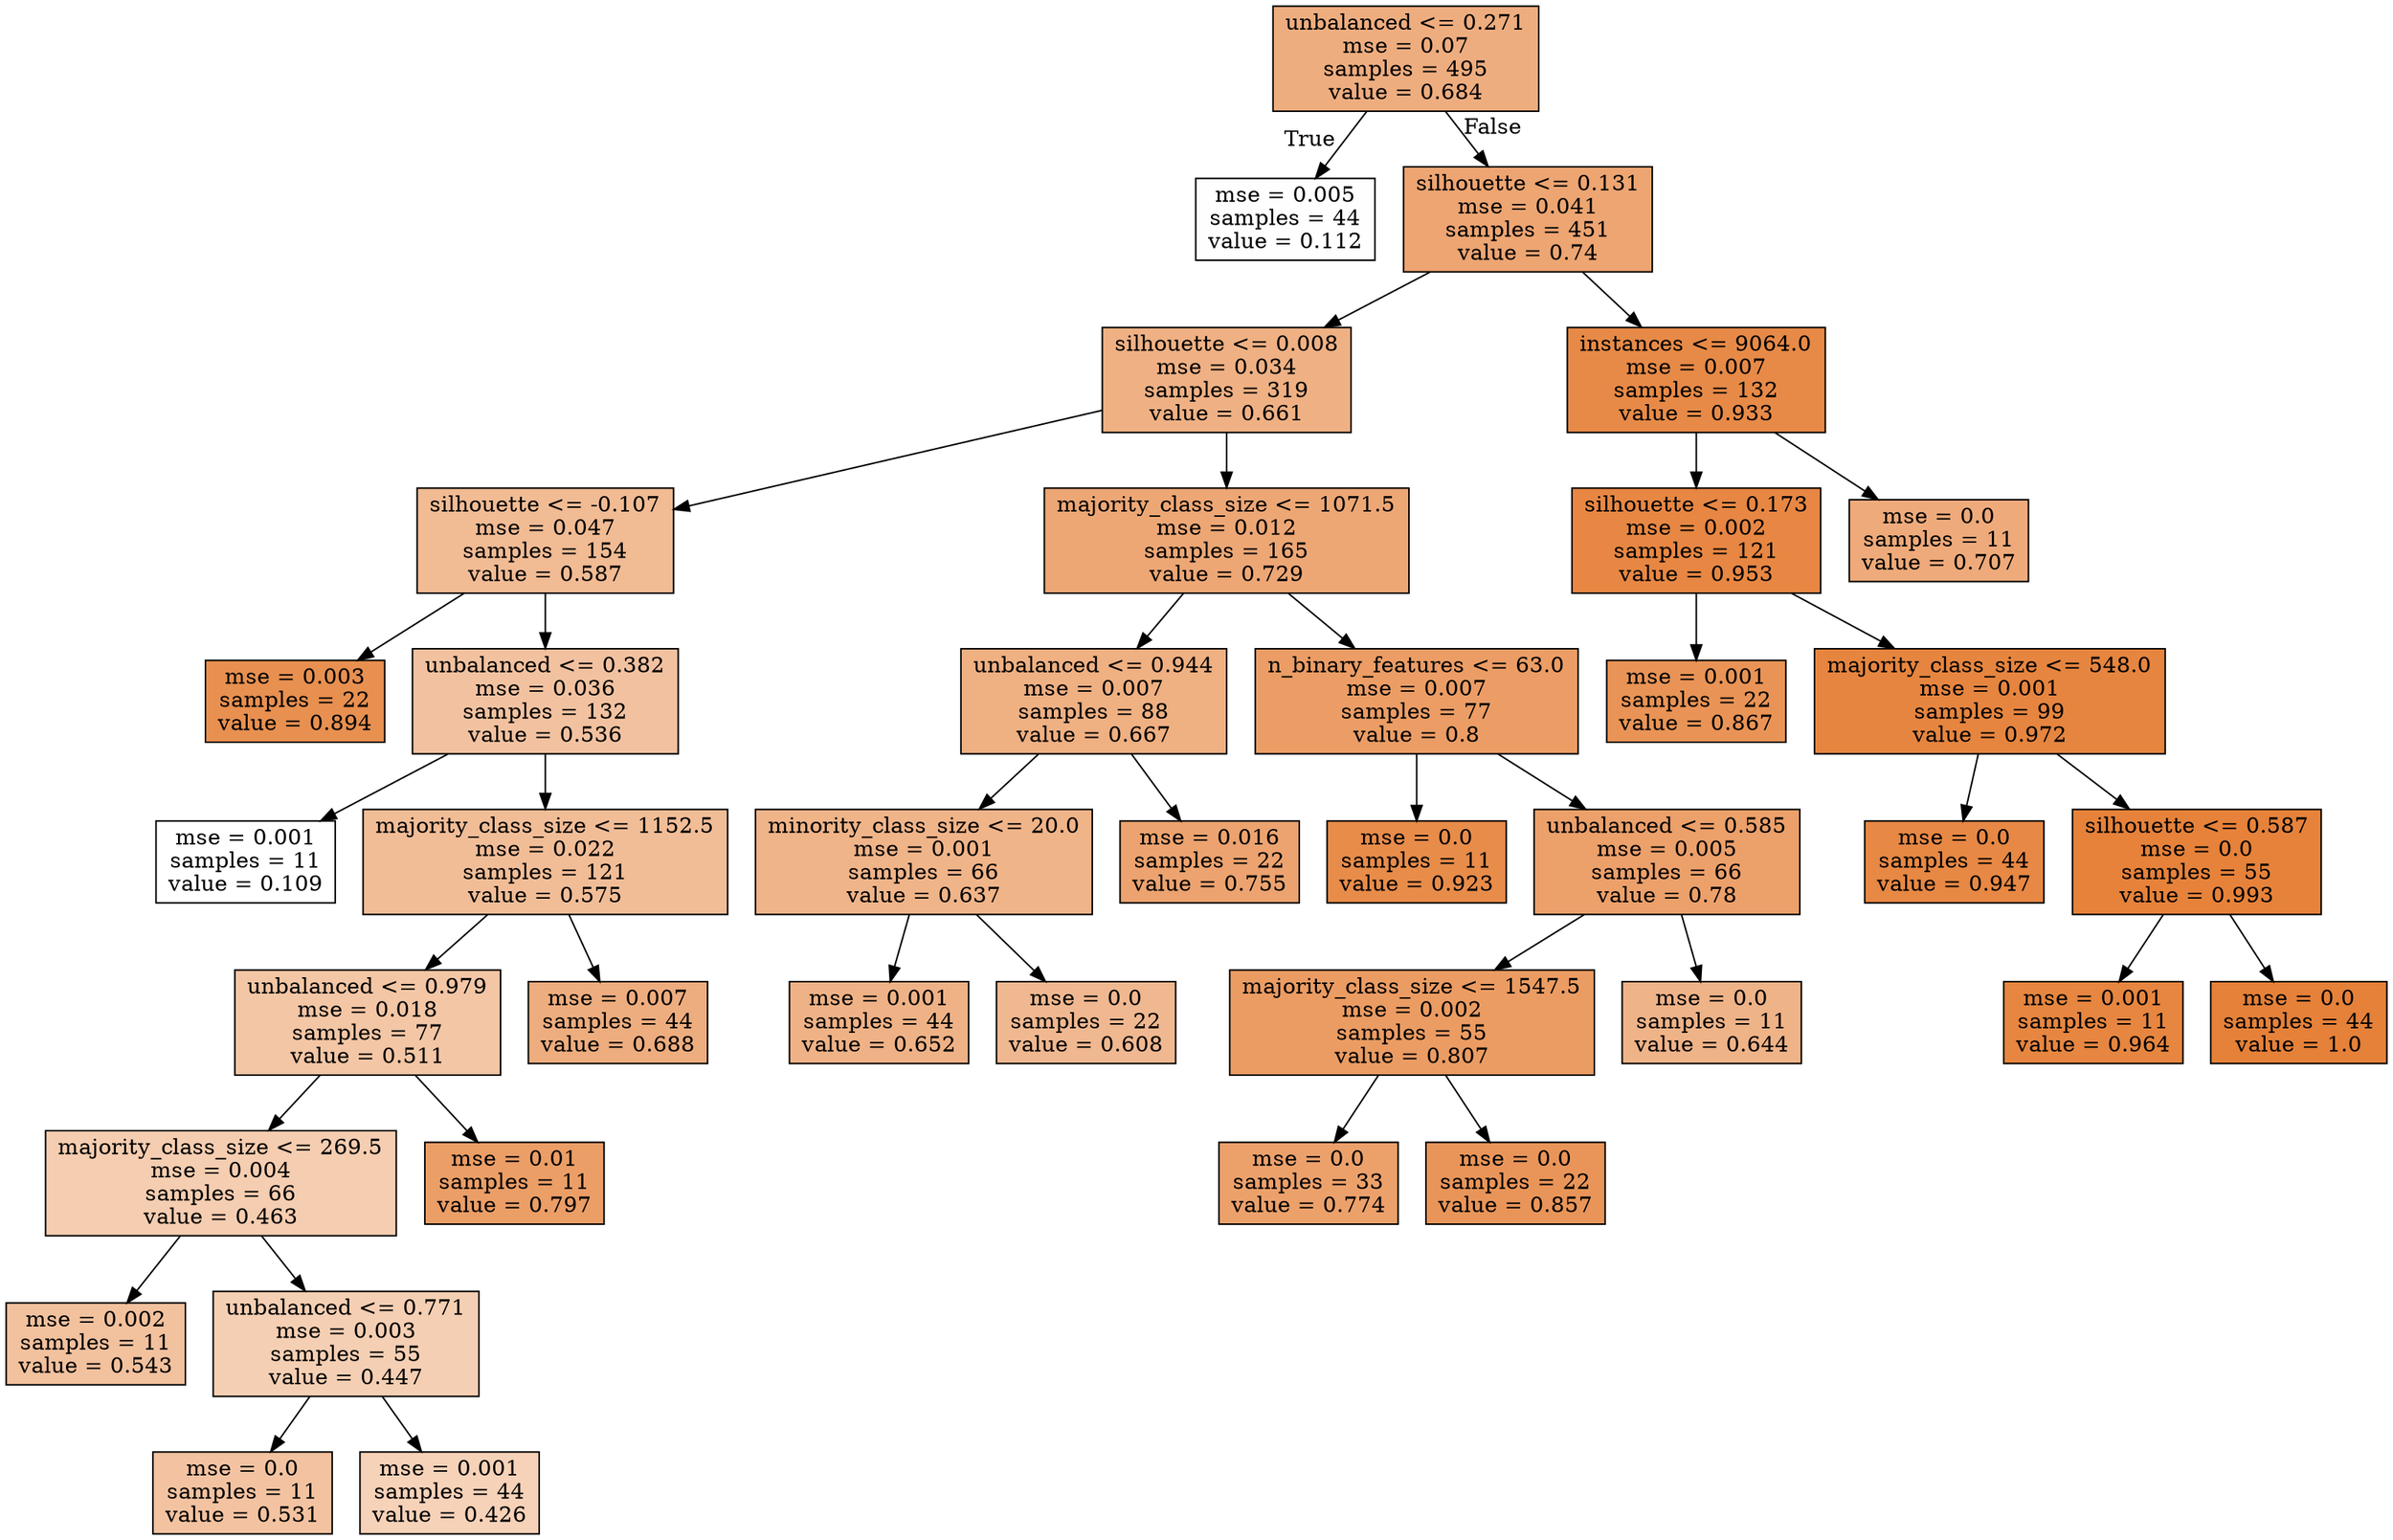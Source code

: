 digraph Tree {
node [shape=box, style="filled", color="black"] ;
0 [label="unbalanced <= 0.271\nmse = 0.07\nsamples = 495\nvalue = 0.684", fillcolor="#e58139a5"] ;
1 [label="mse = 0.005\nsamples = 44\nvalue = 0.112", fillcolor="#e5813901"] ;
0 -> 1 [labeldistance=2.5, labelangle=45, headlabel="True"] ;
2 [label="silhouette <= 0.131\nmse = 0.041\nsamples = 451\nvalue = 0.74", fillcolor="#e58139b5"] ;
0 -> 2 [labeldistance=2.5, labelangle=-45, headlabel="False"] ;
3 [label="silhouette <= 0.008\nmse = 0.034\nsamples = 319\nvalue = 0.661", fillcolor="#e581399e"] ;
2 -> 3 ;
4 [label="silhouette <= -0.107\nmse = 0.047\nsamples = 154\nvalue = 0.587", fillcolor="#e5813989"] ;
3 -> 4 ;
5 [label="mse = 0.003\nsamples = 22\nvalue = 0.894", fillcolor="#e58139e1"] ;
4 -> 5 ;
6 [label="unbalanced <= 0.382\nmse = 0.036\nsamples = 132\nvalue = 0.536", fillcolor="#e581397a"] ;
4 -> 6 ;
7 [label="mse = 0.001\nsamples = 11\nvalue = 0.109", fillcolor="#e5813900"] ;
6 -> 7 ;
8 [label="majority_class_size <= 1152.5\nmse = 0.022\nsamples = 121\nvalue = 0.575", fillcolor="#e5813985"] ;
6 -> 8 ;
9 [label="unbalanced <= 0.979\nmse = 0.018\nsamples = 77\nvalue = 0.511", fillcolor="#e5813973"] ;
8 -> 9 ;
10 [label="majority_class_size <= 269.5\nmse = 0.004\nsamples = 66\nvalue = 0.463", fillcolor="#e5813965"] ;
9 -> 10 ;
11 [label="mse = 0.002\nsamples = 11\nvalue = 0.543", fillcolor="#e581397c"] ;
10 -> 11 ;
12 [label="unbalanced <= 0.771\nmse = 0.003\nsamples = 55\nvalue = 0.447", fillcolor="#e5813961"] ;
10 -> 12 ;
13 [label="mse = 0.0\nsamples = 11\nvalue = 0.531", fillcolor="#e5813979"] ;
12 -> 13 ;
14 [label="mse = 0.001\nsamples = 44\nvalue = 0.426", fillcolor="#e581395b"] ;
12 -> 14 ;
15 [label="mse = 0.01\nsamples = 11\nvalue = 0.797", fillcolor="#e58139c5"] ;
9 -> 15 ;
16 [label="mse = 0.007\nsamples = 44\nvalue = 0.688", fillcolor="#e58139a6"] ;
8 -> 16 ;
17 [label="majority_class_size <= 1071.5\nmse = 0.012\nsamples = 165\nvalue = 0.729", fillcolor="#e58139b1"] ;
3 -> 17 ;
18 [label="unbalanced <= 0.944\nmse = 0.007\nsamples = 88\nvalue = 0.667", fillcolor="#e58139a0"] ;
17 -> 18 ;
19 [label="minority_class_size <= 20.0\nmse = 0.001\nsamples = 66\nvalue = 0.637", fillcolor="#e5813997"] ;
18 -> 19 ;
20 [label="mse = 0.001\nsamples = 44\nvalue = 0.652", fillcolor="#e581399b"] ;
19 -> 20 ;
21 [label="mse = 0.0\nsamples = 22\nvalue = 0.608", fillcolor="#e581398f"] ;
19 -> 21 ;
22 [label="mse = 0.016\nsamples = 22\nvalue = 0.755", fillcolor="#e58139b9"] ;
18 -> 22 ;
23 [label="n_binary_features <= 63.0\nmse = 0.007\nsamples = 77\nvalue = 0.8", fillcolor="#e58139c6"] ;
17 -> 23 ;
24 [label="mse = 0.0\nsamples = 11\nvalue = 0.923", fillcolor="#e58139e9"] ;
23 -> 24 ;
25 [label="unbalanced <= 0.585\nmse = 0.005\nsamples = 66\nvalue = 0.78", fillcolor="#e58139c0"] ;
23 -> 25 ;
26 [label="majority_class_size <= 1547.5\nmse = 0.002\nsamples = 55\nvalue = 0.807", fillcolor="#e58139c8"] ;
25 -> 26 ;
27 [label="mse = 0.0\nsamples = 33\nvalue = 0.774", fillcolor="#e58139be"] ;
26 -> 27 ;
28 [label="mse = 0.0\nsamples = 22\nvalue = 0.857", fillcolor="#e58139d6"] ;
26 -> 28 ;
29 [label="mse = 0.0\nsamples = 11\nvalue = 0.644", fillcolor="#e5813999"] ;
25 -> 29 ;
30 [label="instances <= 9064.0\nmse = 0.007\nsamples = 132\nvalue = 0.933", fillcolor="#e58139ec"] ;
2 -> 30 ;
31 [label="silhouette <= 0.173\nmse = 0.002\nsamples = 121\nvalue = 0.953", fillcolor="#e58139f2"] ;
30 -> 31 ;
32 [label="mse = 0.001\nsamples = 22\nvalue = 0.867", fillcolor="#e58139d9"] ;
31 -> 32 ;
33 [label="majority_class_size <= 548.0\nmse = 0.001\nsamples = 99\nvalue = 0.972", fillcolor="#e58139f7"] ;
31 -> 33 ;
34 [label="mse = 0.0\nsamples = 44\nvalue = 0.947", fillcolor="#e58139f0"] ;
33 -> 34 ;
35 [label="silhouette <= 0.587\nmse = 0.0\nsamples = 55\nvalue = 0.993", fillcolor="#e58139fd"] ;
33 -> 35 ;
36 [label="mse = 0.001\nsamples = 11\nvalue = 0.964", fillcolor="#e58139f5"] ;
35 -> 36 ;
37 [label="mse = 0.0\nsamples = 44\nvalue = 1.0", fillcolor="#e58139ff"] ;
35 -> 37 ;
38 [label="mse = 0.0\nsamples = 11\nvalue = 0.707", fillcolor="#e58139ab"] ;
30 -> 38 ;
}